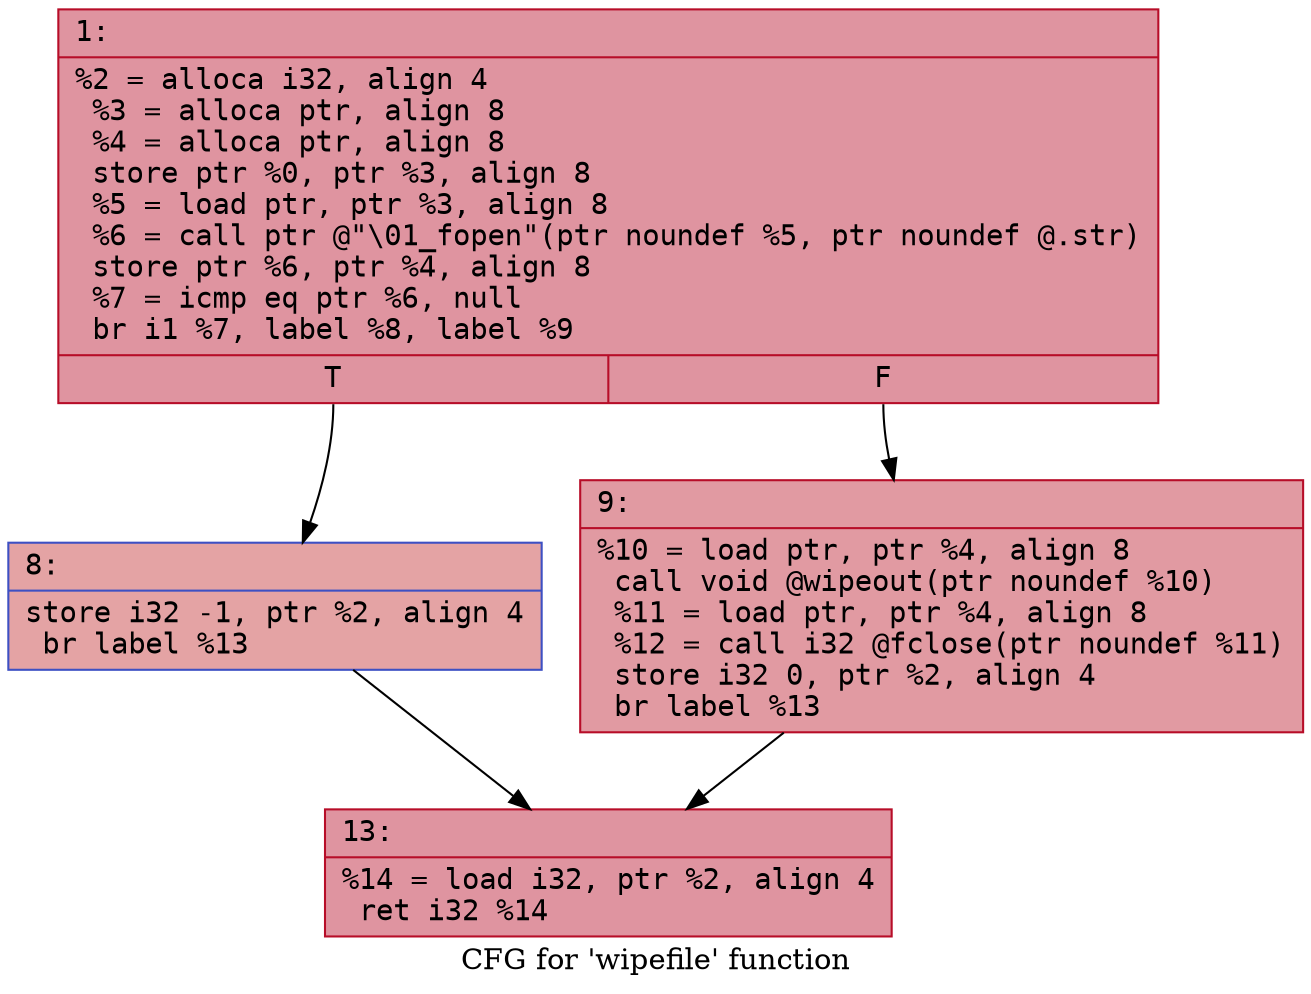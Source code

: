 digraph "CFG for 'wipefile' function" {
	label="CFG for 'wipefile' function";

	Node0x6000019765d0 [shape=record,color="#b70d28ff", style=filled, fillcolor="#b70d2870" fontname="Courier",label="{1:\l|  %2 = alloca i32, align 4\l  %3 = alloca ptr, align 8\l  %4 = alloca ptr, align 8\l  store ptr %0, ptr %3, align 8\l  %5 = load ptr, ptr %3, align 8\l  %6 = call ptr @\"\\01_fopen\"(ptr noundef %5, ptr noundef @.str)\l  store ptr %6, ptr %4, align 8\l  %7 = icmp eq ptr %6, null\l  br i1 %7, label %8, label %9\l|{<s0>T|<s1>F}}"];
	Node0x6000019765d0:s0 -> Node0x600001976620[tooltip="1 -> 8\nProbability 37.50%" ];
	Node0x6000019765d0:s1 -> Node0x600001976670[tooltip="1 -> 9\nProbability 62.50%" ];
	Node0x600001976620 [shape=record,color="#3d50c3ff", style=filled, fillcolor="#c32e3170" fontname="Courier",label="{8:\l|  store i32 -1, ptr %2, align 4\l  br label %13\l}"];
	Node0x600001976620 -> Node0x6000019766c0[tooltip="8 -> 13\nProbability 100.00%" ];
	Node0x600001976670 [shape=record,color="#b70d28ff", style=filled, fillcolor="#bb1b2c70" fontname="Courier",label="{9:\l|  %10 = load ptr, ptr %4, align 8\l  call void @wipeout(ptr noundef %10)\l  %11 = load ptr, ptr %4, align 8\l  %12 = call i32 @fclose(ptr noundef %11)\l  store i32 0, ptr %2, align 4\l  br label %13\l}"];
	Node0x600001976670 -> Node0x6000019766c0[tooltip="9 -> 13\nProbability 100.00%" ];
	Node0x6000019766c0 [shape=record,color="#b70d28ff", style=filled, fillcolor="#b70d2870" fontname="Courier",label="{13:\l|  %14 = load i32, ptr %2, align 4\l  ret i32 %14\l}"];
}
